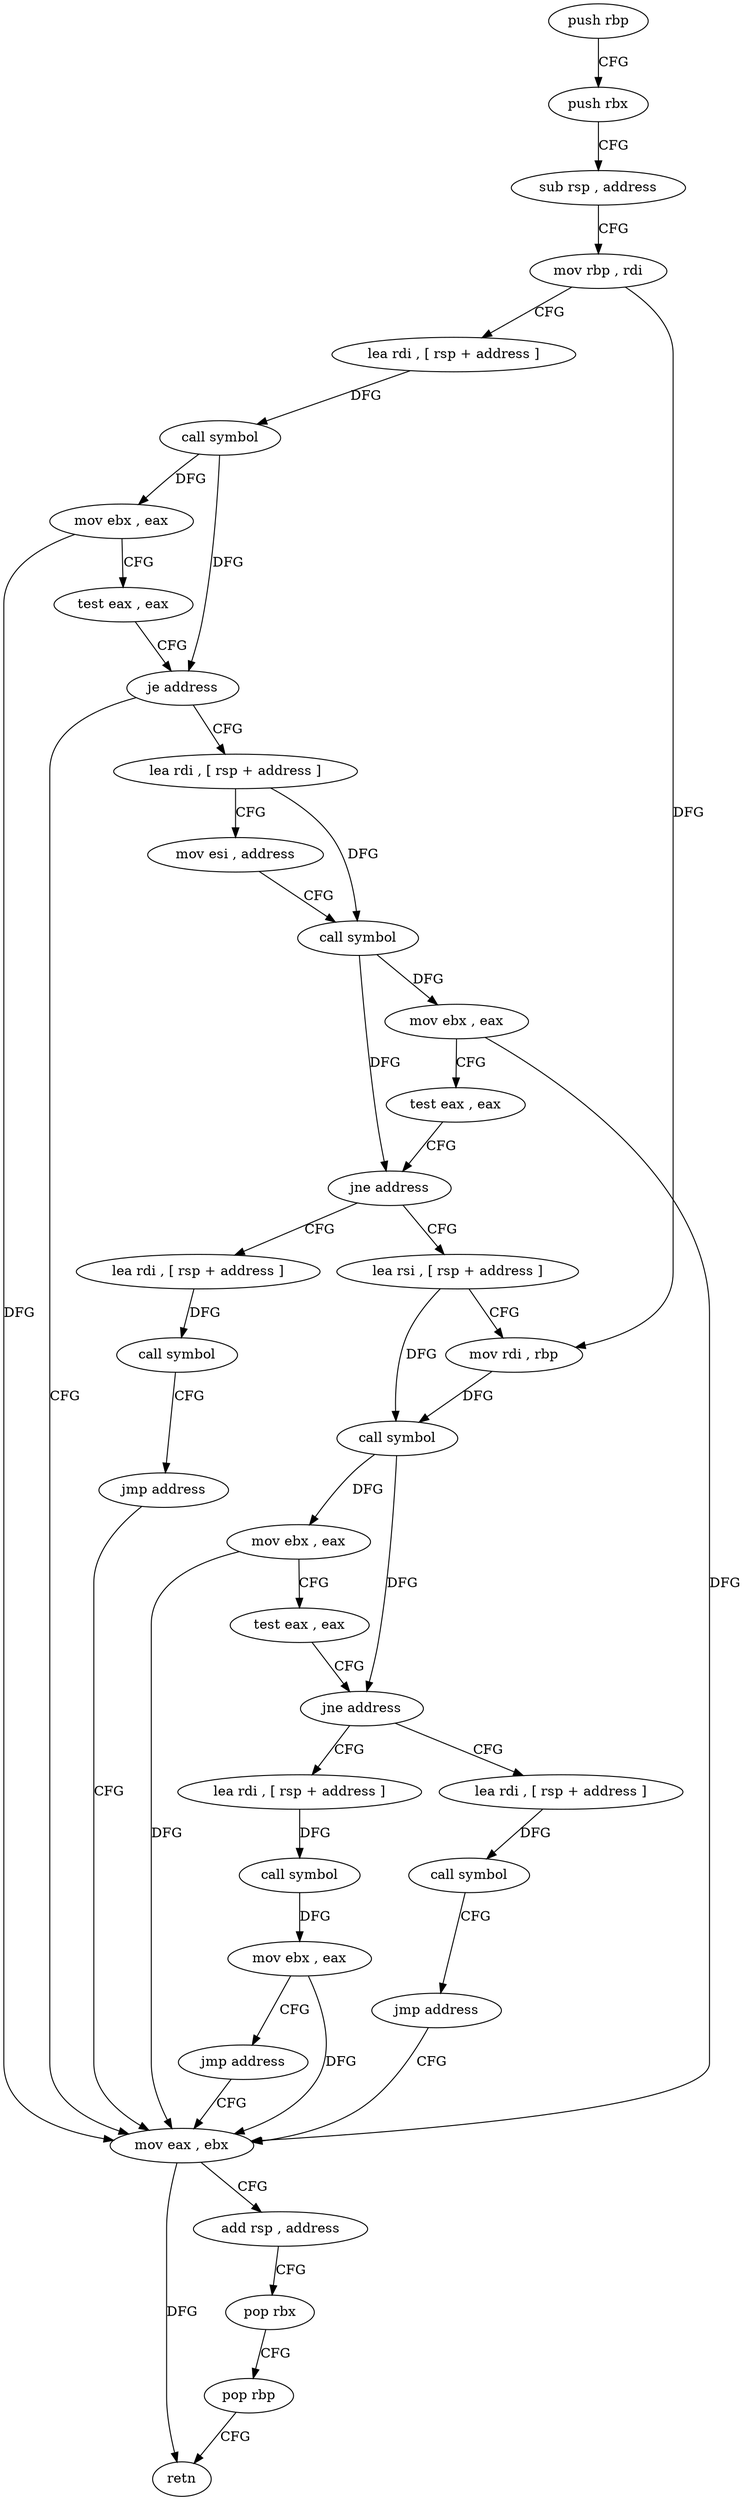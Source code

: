 digraph "func" {
"183294" [label = "push rbp" ]
"183295" [label = "push rbx" ]
"183296" [label = "sub rsp , address" ]
"183300" [label = "mov rbp , rdi" ]
"183303" [label = "lea rdi , [ rsp + address ]" ]
"183308" [label = "call symbol" ]
"183313" [label = "mov ebx , eax" ]
"183315" [label = "test eax , eax" ]
"183317" [label = "je address" ]
"183328" [label = "lea rdi , [ rsp + address ]" ]
"183319" [label = "mov eax , ebx" ]
"183333" [label = "mov esi , address" ]
"183338" [label = "call symbol" ]
"183343" [label = "mov ebx , eax" ]
"183345" [label = "test eax , eax" ]
"183347" [label = "jne address" ]
"183382" [label = "lea rdi , [ rsp + address ]" ]
"183349" [label = "lea rsi , [ rsp + address ]" ]
"183321" [label = "add rsp , address" ]
"183325" [label = "pop rbx" ]
"183326" [label = "pop rbp" ]
"183327" [label = "retn" ]
"183387" [label = "call symbol" ]
"183392" [label = "jmp address" ]
"183354" [label = "mov rdi , rbp" ]
"183357" [label = "call symbol" ]
"183362" [label = "mov ebx , eax" ]
"183364" [label = "test eax , eax" ]
"183366" [label = "jne address" ]
"183394" [label = "lea rdi , [ rsp + address ]" ]
"183368" [label = "lea rdi , [ rsp + address ]" ]
"183399" [label = "call symbol" ]
"183404" [label = "jmp address" ]
"183373" [label = "call symbol" ]
"183378" [label = "mov ebx , eax" ]
"183380" [label = "jmp address" ]
"183294" -> "183295" [ label = "CFG" ]
"183295" -> "183296" [ label = "CFG" ]
"183296" -> "183300" [ label = "CFG" ]
"183300" -> "183303" [ label = "CFG" ]
"183300" -> "183354" [ label = "DFG" ]
"183303" -> "183308" [ label = "DFG" ]
"183308" -> "183313" [ label = "DFG" ]
"183308" -> "183317" [ label = "DFG" ]
"183313" -> "183315" [ label = "CFG" ]
"183313" -> "183319" [ label = "DFG" ]
"183315" -> "183317" [ label = "CFG" ]
"183317" -> "183328" [ label = "CFG" ]
"183317" -> "183319" [ label = "CFG" ]
"183328" -> "183333" [ label = "CFG" ]
"183328" -> "183338" [ label = "DFG" ]
"183319" -> "183321" [ label = "CFG" ]
"183319" -> "183327" [ label = "DFG" ]
"183333" -> "183338" [ label = "CFG" ]
"183338" -> "183343" [ label = "DFG" ]
"183338" -> "183347" [ label = "DFG" ]
"183343" -> "183345" [ label = "CFG" ]
"183343" -> "183319" [ label = "DFG" ]
"183345" -> "183347" [ label = "CFG" ]
"183347" -> "183382" [ label = "CFG" ]
"183347" -> "183349" [ label = "CFG" ]
"183382" -> "183387" [ label = "DFG" ]
"183349" -> "183354" [ label = "CFG" ]
"183349" -> "183357" [ label = "DFG" ]
"183321" -> "183325" [ label = "CFG" ]
"183325" -> "183326" [ label = "CFG" ]
"183326" -> "183327" [ label = "CFG" ]
"183387" -> "183392" [ label = "CFG" ]
"183392" -> "183319" [ label = "CFG" ]
"183354" -> "183357" [ label = "DFG" ]
"183357" -> "183362" [ label = "DFG" ]
"183357" -> "183366" [ label = "DFG" ]
"183362" -> "183364" [ label = "CFG" ]
"183362" -> "183319" [ label = "DFG" ]
"183364" -> "183366" [ label = "CFG" ]
"183366" -> "183394" [ label = "CFG" ]
"183366" -> "183368" [ label = "CFG" ]
"183394" -> "183399" [ label = "DFG" ]
"183368" -> "183373" [ label = "DFG" ]
"183399" -> "183404" [ label = "CFG" ]
"183404" -> "183319" [ label = "CFG" ]
"183373" -> "183378" [ label = "DFG" ]
"183378" -> "183380" [ label = "CFG" ]
"183378" -> "183319" [ label = "DFG" ]
"183380" -> "183319" [ label = "CFG" ]
}
